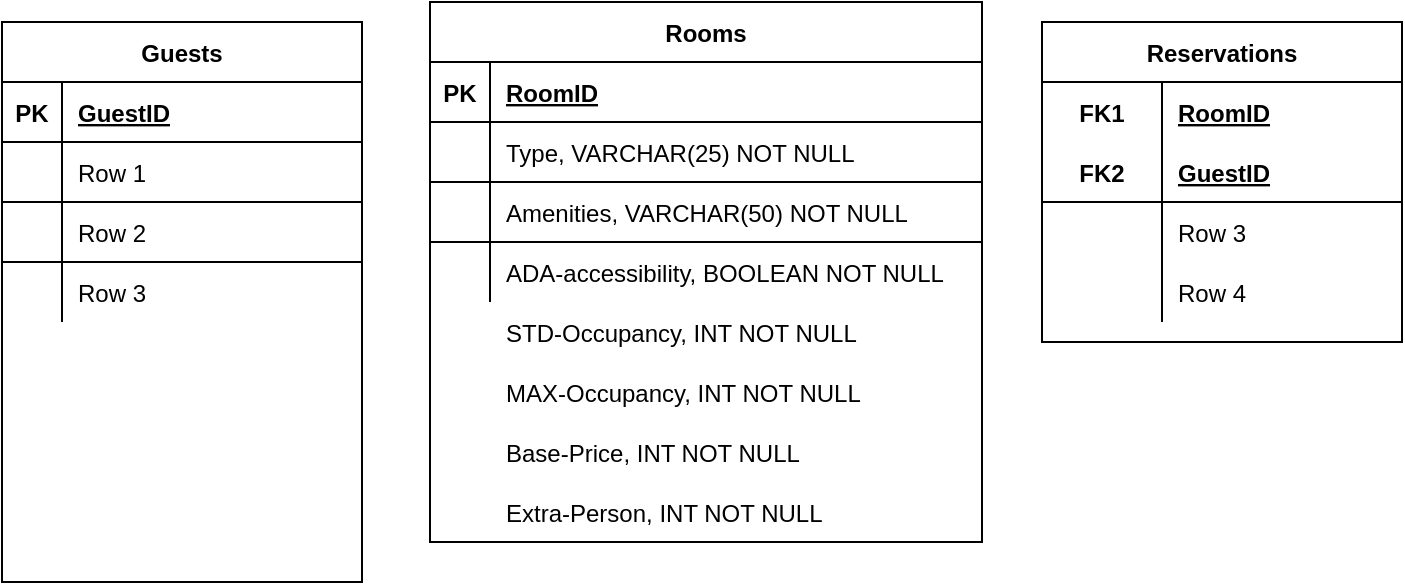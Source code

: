 <mxfile version="20.2.3" type="github">
  <diagram id="_fZjm_xeZrh7O81KkIF5" name="Page-1">
    <mxGraphModel dx="375" dy="371" grid="1" gridSize="10" guides="1" tooltips="1" connect="1" arrows="1" fold="1" page="1" pageScale="1" pageWidth="827" pageHeight="1169" math="0" shadow="0">
      <root>
        <mxCell id="0" />
        <mxCell id="1" parent="0" />
        <mxCell id="0gtU2JPx_UvWD1e1g1Wy-1" value="Guests" style="shape=table;startSize=30;container=1;collapsible=1;childLayout=tableLayout;fixedRows=1;rowLines=1;fontStyle=1;align=center;resizeLast=1;" vertex="1" parent="1">
          <mxGeometry x="20" y="470" width="180" height="280" as="geometry">
            <mxRectangle x="20" y="470" width="70" height="30" as="alternateBounds" />
          </mxGeometry>
        </mxCell>
        <mxCell id="0gtU2JPx_UvWD1e1g1Wy-2" value="" style="shape=tableRow;horizontal=0;startSize=0;swimlaneHead=0;swimlaneBody=0;fillColor=none;collapsible=0;dropTarget=0;points=[[0,0.5],[1,0.5]];portConstraint=eastwest;top=0;left=0;right=0;bottom=1;" vertex="1" parent="0gtU2JPx_UvWD1e1g1Wy-1">
          <mxGeometry y="30" width="180" height="30" as="geometry" />
        </mxCell>
        <mxCell id="0gtU2JPx_UvWD1e1g1Wy-3" value="PK" style="shape=partialRectangle;connectable=0;fillColor=none;top=0;left=0;bottom=0;right=0;fontStyle=1;overflow=hidden;" vertex="1" parent="0gtU2JPx_UvWD1e1g1Wy-2">
          <mxGeometry width="30" height="30" as="geometry">
            <mxRectangle width="30" height="30" as="alternateBounds" />
          </mxGeometry>
        </mxCell>
        <mxCell id="0gtU2JPx_UvWD1e1g1Wy-4" value="GuestID" style="shape=partialRectangle;connectable=0;fillColor=none;top=0;left=0;bottom=0;right=0;align=left;spacingLeft=6;fontStyle=5;overflow=hidden;" vertex="1" parent="0gtU2JPx_UvWD1e1g1Wy-2">
          <mxGeometry x="30" width="150" height="30" as="geometry">
            <mxRectangle width="150" height="30" as="alternateBounds" />
          </mxGeometry>
        </mxCell>
        <mxCell id="0gtU2JPx_UvWD1e1g1Wy-5" value="" style="shape=tableRow;horizontal=0;startSize=0;swimlaneHead=0;swimlaneBody=0;fillColor=none;collapsible=0;dropTarget=0;points=[[0,0.5],[1,0.5]];portConstraint=eastwest;top=0;left=0;right=0;bottom=0;" vertex="1" parent="0gtU2JPx_UvWD1e1g1Wy-1">
          <mxGeometry y="60" width="180" height="30" as="geometry" />
        </mxCell>
        <mxCell id="0gtU2JPx_UvWD1e1g1Wy-6" value="" style="shape=partialRectangle;connectable=0;fillColor=none;top=0;left=0;bottom=0;right=0;editable=1;overflow=hidden;" vertex="1" parent="0gtU2JPx_UvWD1e1g1Wy-5">
          <mxGeometry width="30" height="30" as="geometry">
            <mxRectangle width="30" height="30" as="alternateBounds" />
          </mxGeometry>
        </mxCell>
        <mxCell id="0gtU2JPx_UvWD1e1g1Wy-7" value="Row 1" style="shape=partialRectangle;connectable=0;fillColor=none;top=0;left=0;bottom=0;right=0;align=left;spacingLeft=6;overflow=hidden;" vertex="1" parent="0gtU2JPx_UvWD1e1g1Wy-5">
          <mxGeometry x="30" width="150" height="30" as="geometry">
            <mxRectangle width="150" height="30" as="alternateBounds" />
          </mxGeometry>
        </mxCell>
        <mxCell id="0gtU2JPx_UvWD1e1g1Wy-8" value="" style="shape=tableRow;horizontal=0;startSize=0;swimlaneHead=0;swimlaneBody=0;fillColor=none;collapsible=0;dropTarget=0;points=[[0,0.5],[1,0.5]];portConstraint=eastwest;top=0;left=0;right=0;bottom=0;" vertex="1" parent="0gtU2JPx_UvWD1e1g1Wy-1">
          <mxGeometry y="90" width="180" height="30" as="geometry" />
        </mxCell>
        <mxCell id="0gtU2JPx_UvWD1e1g1Wy-9" value="" style="shape=partialRectangle;connectable=0;fillColor=none;top=0;left=0;bottom=0;right=0;editable=1;overflow=hidden;" vertex="1" parent="0gtU2JPx_UvWD1e1g1Wy-8">
          <mxGeometry width="30" height="30" as="geometry">
            <mxRectangle width="30" height="30" as="alternateBounds" />
          </mxGeometry>
        </mxCell>
        <mxCell id="0gtU2JPx_UvWD1e1g1Wy-10" value="Row 2" style="shape=partialRectangle;connectable=0;fillColor=none;top=0;left=0;bottom=0;right=0;align=left;spacingLeft=6;overflow=hidden;" vertex="1" parent="0gtU2JPx_UvWD1e1g1Wy-8">
          <mxGeometry x="30" width="150" height="30" as="geometry">
            <mxRectangle width="150" height="30" as="alternateBounds" />
          </mxGeometry>
        </mxCell>
        <mxCell id="0gtU2JPx_UvWD1e1g1Wy-11" value="" style="shape=tableRow;horizontal=0;startSize=0;swimlaneHead=0;swimlaneBody=0;fillColor=none;collapsible=0;dropTarget=0;points=[[0,0.5],[1,0.5]];portConstraint=eastwest;top=0;left=0;right=0;bottom=0;" vertex="1" parent="0gtU2JPx_UvWD1e1g1Wy-1">
          <mxGeometry y="120" width="180" height="30" as="geometry" />
        </mxCell>
        <mxCell id="0gtU2JPx_UvWD1e1g1Wy-12" value="" style="shape=partialRectangle;connectable=0;fillColor=none;top=0;left=0;bottom=0;right=0;editable=1;overflow=hidden;" vertex="1" parent="0gtU2JPx_UvWD1e1g1Wy-11">
          <mxGeometry width="30" height="30" as="geometry">
            <mxRectangle width="30" height="30" as="alternateBounds" />
          </mxGeometry>
        </mxCell>
        <mxCell id="0gtU2JPx_UvWD1e1g1Wy-13" value="Row 3" style="shape=partialRectangle;connectable=0;fillColor=none;top=0;left=0;bottom=0;right=0;align=left;spacingLeft=6;overflow=hidden;" vertex="1" parent="0gtU2JPx_UvWD1e1g1Wy-11">
          <mxGeometry x="30" width="150" height="30" as="geometry">
            <mxRectangle width="150" height="30" as="alternateBounds" />
          </mxGeometry>
        </mxCell>
        <mxCell id="0gtU2JPx_UvWD1e1g1Wy-15" value="Rooms" style="shape=table;startSize=30;container=1;collapsible=1;childLayout=tableLayout;fixedRows=1;rowLines=1;fontStyle=1;align=center;resizeLast=1;" vertex="1" parent="1">
          <mxGeometry x="234" y="460" width="276" height="270" as="geometry">
            <mxRectangle x="20" y="470" width="70" height="30" as="alternateBounds" />
          </mxGeometry>
        </mxCell>
        <mxCell id="0gtU2JPx_UvWD1e1g1Wy-16" value="" style="shape=tableRow;horizontal=0;startSize=0;swimlaneHead=0;swimlaneBody=0;fillColor=none;collapsible=0;dropTarget=0;points=[[0,0.5],[1,0.5]];portConstraint=eastwest;top=0;left=0;right=0;bottom=1;" vertex="1" parent="0gtU2JPx_UvWD1e1g1Wy-15">
          <mxGeometry y="30" width="276" height="30" as="geometry" />
        </mxCell>
        <mxCell id="0gtU2JPx_UvWD1e1g1Wy-17" value="PK" style="shape=partialRectangle;connectable=0;fillColor=none;top=0;left=0;bottom=0;right=0;fontStyle=1;overflow=hidden;" vertex="1" parent="0gtU2JPx_UvWD1e1g1Wy-16">
          <mxGeometry width="30" height="30" as="geometry">
            <mxRectangle width="30" height="30" as="alternateBounds" />
          </mxGeometry>
        </mxCell>
        <mxCell id="0gtU2JPx_UvWD1e1g1Wy-18" value="RoomID" style="shape=partialRectangle;connectable=0;fillColor=none;top=0;left=0;bottom=0;right=0;align=left;spacingLeft=6;fontStyle=5;overflow=hidden;" vertex="1" parent="0gtU2JPx_UvWD1e1g1Wy-16">
          <mxGeometry x="30" width="246" height="30" as="geometry">
            <mxRectangle width="246" height="30" as="alternateBounds" />
          </mxGeometry>
        </mxCell>
        <mxCell id="0gtU2JPx_UvWD1e1g1Wy-19" value="" style="shape=tableRow;horizontal=0;startSize=0;swimlaneHead=0;swimlaneBody=0;fillColor=none;collapsible=0;dropTarget=0;points=[[0,0.5],[1,0.5]];portConstraint=eastwest;top=0;left=0;right=0;bottom=0;" vertex="1" parent="0gtU2JPx_UvWD1e1g1Wy-15">
          <mxGeometry y="60" width="276" height="30" as="geometry" />
        </mxCell>
        <mxCell id="0gtU2JPx_UvWD1e1g1Wy-20" value="" style="shape=partialRectangle;connectable=0;fillColor=none;top=0;left=0;bottom=0;right=0;editable=1;overflow=hidden;" vertex="1" parent="0gtU2JPx_UvWD1e1g1Wy-19">
          <mxGeometry width="30" height="30" as="geometry">
            <mxRectangle width="30" height="30" as="alternateBounds" />
          </mxGeometry>
        </mxCell>
        <mxCell id="0gtU2JPx_UvWD1e1g1Wy-21" value="Type, VARCHAR(25) NOT NULL" style="shape=partialRectangle;connectable=0;fillColor=none;top=0;left=0;bottom=0;right=0;align=left;spacingLeft=6;overflow=hidden;" vertex="1" parent="0gtU2JPx_UvWD1e1g1Wy-19">
          <mxGeometry x="30" width="246" height="30" as="geometry">
            <mxRectangle width="246" height="30" as="alternateBounds" />
          </mxGeometry>
        </mxCell>
        <mxCell id="0gtU2JPx_UvWD1e1g1Wy-22" value="" style="shape=tableRow;horizontal=0;startSize=0;swimlaneHead=0;swimlaneBody=0;fillColor=none;collapsible=0;dropTarget=0;points=[[0,0.5],[1,0.5]];portConstraint=eastwest;top=0;left=0;right=0;bottom=0;" vertex="1" parent="0gtU2JPx_UvWD1e1g1Wy-15">
          <mxGeometry y="90" width="276" height="30" as="geometry" />
        </mxCell>
        <mxCell id="0gtU2JPx_UvWD1e1g1Wy-23" value="" style="shape=partialRectangle;connectable=0;fillColor=none;top=0;left=0;bottom=0;right=0;editable=1;overflow=hidden;" vertex="1" parent="0gtU2JPx_UvWD1e1g1Wy-22">
          <mxGeometry width="30" height="30" as="geometry">
            <mxRectangle width="30" height="30" as="alternateBounds" />
          </mxGeometry>
        </mxCell>
        <mxCell id="0gtU2JPx_UvWD1e1g1Wy-24" value="Amenities, VARCHAR(50) NOT NULL" style="shape=partialRectangle;connectable=0;fillColor=none;top=0;left=0;bottom=0;right=0;align=left;spacingLeft=6;overflow=hidden;" vertex="1" parent="0gtU2JPx_UvWD1e1g1Wy-22">
          <mxGeometry x="30" width="246" height="30" as="geometry">
            <mxRectangle width="246" height="30" as="alternateBounds" />
          </mxGeometry>
        </mxCell>
        <mxCell id="0gtU2JPx_UvWD1e1g1Wy-25" value="" style="shape=tableRow;horizontal=0;startSize=0;swimlaneHead=0;swimlaneBody=0;fillColor=none;collapsible=0;dropTarget=0;points=[[0,0.5],[1,0.5]];portConstraint=eastwest;top=0;left=0;right=0;bottom=0;" vertex="1" parent="0gtU2JPx_UvWD1e1g1Wy-15">
          <mxGeometry y="120" width="276" height="30" as="geometry" />
        </mxCell>
        <mxCell id="0gtU2JPx_UvWD1e1g1Wy-26" value="" style="shape=partialRectangle;connectable=0;fillColor=none;top=0;left=0;bottom=0;right=0;editable=1;overflow=hidden;" vertex="1" parent="0gtU2JPx_UvWD1e1g1Wy-25">
          <mxGeometry width="30" height="30" as="geometry">
            <mxRectangle width="30" height="30" as="alternateBounds" />
          </mxGeometry>
        </mxCell>
        <mxCell id="0gtU2JPx_UvWD1e1g1Wy-27" value="ADA-accessibility, BOOLEAN NOT NULL" style="shape=partialRectangle;connectable=0;fillColor=none;top=0;left=0;bottom=0;right=0;align=left;spacingLeft=6;overflow=hidden;" vertex="1" parent="0gtU2JPx_UvWD1e1g1Wy-25">
          <mxGeometry x="30" width="246" height="30" as="geometry">
            <mxRectangle width="246" height="30" as="alternateBounds" />
          </mxGeometry>
        </mxCell>
        <mxCell id="0gtU2JPx_UvWD1e1g1Wy-41" value="Reservations" style="shape=table;startSize=30;container=1;collapsible=1;childLayout=tableLayout;fixedRows=1;rowLines=0;fontStyle=1;align=center;resizeLast=1;" vertex="1" parent="1">
          <mxGeometry x="540" y="470" width="180" height="160" as="geometry" />
        </mxCell>
        <mxCell id="0gtU2JPx_UvWD1e1g1Wy-42" value="" style="shape=tableRow;horizontal=0;startSize=0;swimlaneHead=0;swimlaneBody=0;fillColor=none;collapsible=0;dropTarget=0;points=[[0,0.5],[1,0.5]];portConstraint=eastwest;top=0;left=0;right=0;bottom=0;" vertex="1" parent="0gtU2JPx_UvWD1e1g1Wy-41">
          <mxGeometry y="30" width="180" height="30" as="geometry" />
        </mxCell>
        <mxCell id="0gtU2JPx_UvWD1e1g1Wy-43" value="FK1" style="shape=partialRectangle;connectable=0;fillColor=none;top=0;left=0;bottom=0;right=0;fontStyle=1;overflow=hidden;" vertex="1" parent="0gtU2JPx_UvWD1e1g1Wy-42">
          <mxGeometry width="60" height="30" as="geometry">
            <mxRectangle width="60" height="30" as="alternateBounds" />
          </mxGeometry>
        </mxCell>
        <mxCell id="0gtU2JPx_UvWD1e1g1Wy-44" value="RoomID" style="shape=partialRectangle;connectable=0;fillColor=none;top=0;left=0;bottom=0;right=0;align=left;spacingLeft=6;fontStyle=5;overflow=hidden;" vertex="1" parent="0gtU2JPx_UvWD1e1g1Wy-42">
          <mxGeometry x="60" width="120" height="30" as="geometry">
            <mxRectangle width="120" height="30" as="alternateBounds" />
          </mxGeometry>
        </mxCell>
        <mxCell id="0gtU2JPx_UvWD1e1g1Wy-45" value="" style="shape=tableRow;horizontal=0;startSize=0;swimlaneHead=0;swimlaneBody=0;fillColor=none;collapsible=0;dropTarget=0;points=[[0,0.5],[1,0.5]];portConstraint=eastwest;top=0;left=0;right=0;bottom=1;" vertex="1" parent="0gtU2JPx_UvWD1e1g1Wy-41">
          <mxGeometry y="60" width="180" height="30" as="geometry" />
        </mxCell>
        <mxCell id="0gtU2JPx_UvWD1e1g1Wy-46" value="FK2" style="shape=partialRectangle;connectable=0;fillColor=none;top=0;left=0;bottom=0;right=0;fontStyle=1;overflow=hidden;" vertex="1" parent="0gtU2JPx_UvWD1e1g1Wy-45">
          <mxGeometry width="60" height="30" as="geometry">
            <mxRectangle width="60" height="30" as="alternateBounds" />
          </mxGeometry>
        </mxCell>
        <mxCell id="0gtU2JPx_UvWD1e1g1Wy-47" value="GuestID" style="shape=partialRectangle;connectable=0;fillColor=none;top=0;left=0;bottom=0;right=0;align=left;spacingLeft=6;fontStyle=5;overflow=hidden;" vertex="1" parent="0gtU2JPx_UvWD1e1g1Wy-45">
          <mxGeometry x="60" width="120" height="30" as="geometry">
            <mxRectangle width="120" height="30" as="alternateBounds" />
          </mxGeometry>
        </mxCell>
        <mxCell id="0gtU2JPx_UvWD1e1g1Wy-48" value="" style="shape=tableRow;horizontal=0;startSize=0;swimlaneHead=0;swimlaneBody=0;fillColor=none;collapsible=0;dropTarget=0;points=[[0,0.5],[1,0.5]];portConstraint=eastwest;top=0;left=0;right=0;bottom=0;" vertex="1" parent="0gtU2JPx_UvWD1e1g1Wy-41">
          <mxGeometry y="90" width="180" height="30" as="geometry" />
        </mxCell>
        <mxCell id="0gtU2JPx_UvWD1e1g1Wy-49" value="" style="shape=partialRectangle;connectable=0;fillColor=none;top=0;left=0;bottom=0;right=0;editable=1;overflow=hidden;" vertex="1" parent="0gtU2JPx_UvWD1e1g1Wy-48">
          <mxGeometry width="60" height="30" as="geometry">
            <mxRectangle width="60" height="30" as="alternateBounds" />
          </mxGeometry>
        </mxCell>
        <mxCell id="0gtU2JPx_UvWD1e1g1Wy-50" value="Row 3" style="shape=partialRectangle;connectable=0;fillColor=none;top=0;left=0;bottom=0;right=0;align=left;spacingLeft=6;overflow=hidden;" vertex="1" parent="0gtU2JPx_UvWD1e1g1Wy-48">
          <mxGeometry x="60" width="120" height="30" as="geometry">
            <mxRectangle width="120" height="30" as="alternateBounds" />
          </mxGeometry>
        </mxCell>
        <mxCell id="0gtU2JPx_UvWD1e1g1Wy-51" value="" style="shape=tableRow;horizontal=0;startSize=0;swimlaneHead=0;swimlaneBody=0;fillColor=none;collapsible=0;dropTarget=0;points=[[0,0.5],[1,0.5]];portConstraint=eastwest;top=0;left=0;right=0;bottom=0;" vertex="1" parent="0gtU2JPx_UvWD1e1g1Wy-41">
          <mxGeometry y="120" width="180" height="30" as="geometry" />
        </mxCell>
        <mxCell id="0gtU2JPx_UvWD1e1g1Wy-52" value="" style="shape=partialRectangle;connectable=0;fillColor=none;top=0;left=0;bottom=0;right=0;editable=1;overflow=hidden;" vertex="1" parent="0gtU2JPx_UvWD1e1g1Wy-51">
          <mxGeometry width="60" height="30" as="geometry">
            <mxRectangle width="60" height="30" as="alternateBounds" />
          </mxGeometry>
        </mxCell>
        <mxCell id="0gtU2JPx_UvWD1e1g1Wy-53" value="Row 4" style="shape=partialRectangle;connectable=0;fillColor=none;top=0;left=0;bottom=0;right=0;align=left;spacingLeft=6;overflow=hidden;" vertex="1" parent="0gtU2JPx_UvWD1e1g1Wy-51">
          <mxGeometry x="60" width="120" height="30" as="geometry">
            <mxRectangle width="120" height="30" as="alternateBounds" />
          </mxGeometry>
        </mxCell>
        <mxCell id="0gtU2JPx_UvWD1e1g1Wy-56" value="STD-Occupancy, INT NOT NULL" style="shape=partialRectangle;connectable=0;fillColor=none;top=0;left=0;bottom=0;right=0;align=left;spacingLeft=6;overflow=hidden;" vertex="1" parent="1">
          <mxGeometry x="264" y="610" width="246" height="30" as="geometry">
            <mxRectangle width="246" height="30" as="alternateBounds" />
          </mxGeometry>
        </mxCell>
        <mxCell id="0gtU2JPx_UvWD1e1g1Wy-57" value="MAX-Occupancy, INT NOT NULL" style="shape=partialRectangle;connectable=0;fillColor=none;top=0;left=0;bottom=0;right=0;align=left;spacingLeft=6;overflow=hidden;" vertex="1" parent="1">
          <mxGeometry x="264" y="640" width="246" height="30" as="geometry">
            <mxRectangle width="246" height="30" as="alternateBounds" />
          </mxGeometry>
        </mxCell>
        <mxCell id="0gtU2JPx_UvWD1e1g1Wy-58" value="Base-Price, INT NOT NULL" style="shape=partialRectangle;connectable=0;fillColor=none;top=0;left=0;bottom=0;right=0;align=left;spacingLeft=6;overflow=hidden;" vertex="1" parent="1">
          <mxGeometry x="264" y="670" width="246" height="30" as="geometry">
            <mxRectangle width="246" height="30" as="alternateBounds" />
          </mxGeometry>
        </mxCell>
        <mxCell id="0gtU2JPx_UvWD1e1g1Wy-59" value="Extra-Person, INT NOT NULL" style="shape=partialRectangle;connectable=0;fillColor=none;top=0;left=0;bottom=0;right=0;align=left;spacingLeft=6;overflow=hidden;" vertex="1" parent="1">
          <mxGeometry x="264" y="700" width="246" height="30" as="geometry">
            <mxRectangle width="246" height="30" as="alternateBounds" />
          </mxGeometry>
        </mxCell>
      </root>
    </mxGraphModel>
  </diagram>
</mxfile>
